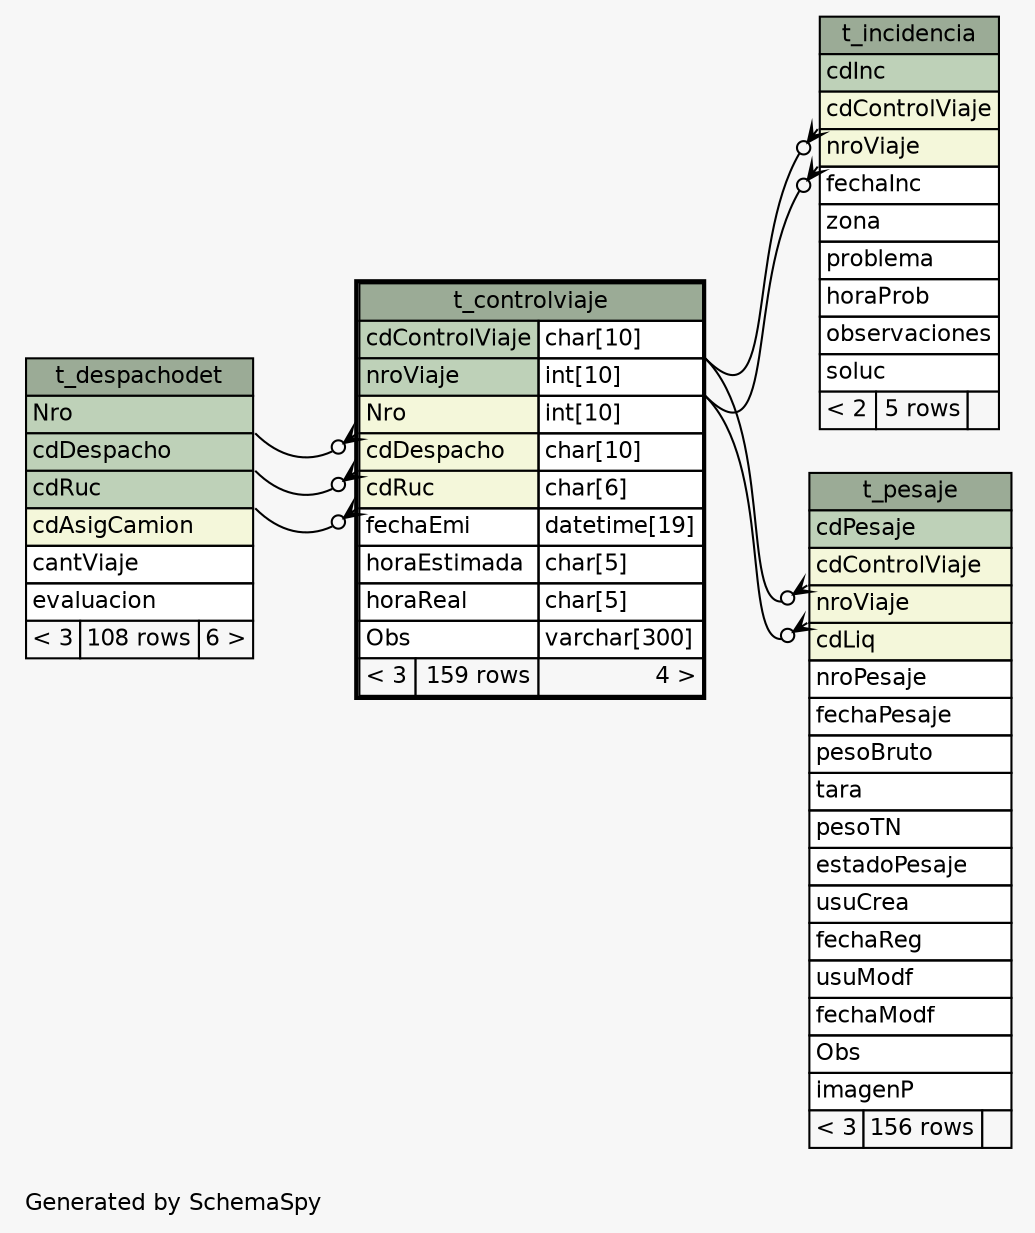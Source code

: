 // dot null on Windows 7 6.1
// SchemaSpy rev 590
digraph "oneDegreeRelationshipsDiagram" {
  graph [
    rankdir="RL"
    bgcolor="#f7f7f7"
    label="\nGenerated by SchemaSpy"
    labeljust="l"
    nodesep="0.18"
    ranksep="0.46"
    fontname="Helvetica"
    fontsize="11"
  ];
  node [
    fontname="Helvetica"
    fontsize="11"
    shape="plaintext"
  ];
  edge [
    arrowsize="0.8"
  ];
  "t_controlviaje":"cdDespacho":sw -> "t_despachodet":"cdDespacho":se [arrowhead=none dir=back arrowtail=crowodot];
  "t_controlviaje":"cdRuc":sw -> "t_despachodet":"cdRuc":se [arrowhead=none dir=back arrowtail=crowodot];
  "t_controlviaje":"Nro":sw -> "t_despachodet":"Nro":se [arrowhead=none dir=back arrowtail=crowodot];
  "t_incidencia":"cdControlViaje":sw -> "t_controlviaje":"cdControlViaje.type":se [arrowhead=none dir=back arrowtail=crowodot];
  "t_incidencia":"nroViaje":sw -> "t_controlviaje":"nroViaje.type":se [arrowhead=none dir=back arrowtail=crowodot];
  "t_pesaje":"cdControlViaje":sw -> "t_controlviaje":"cdControlViaje.type":se [arrowhead=none dir=back arrowtail=crowodot];
  "t_pesaje":"nroViaje":sw -> "t_controlviaje":"nroViaje.type":se [arrowhead=none dir=back arrowtail=crowodot];
  "t_controlviaje" [
    label=<
    <TABLE BORDER="2" CELLBORDER="1" CELLSPACING="0" BGCOLOR="#ffffff">
      <TR><TD COLSPAN="3" BGCOLOR="#9bab96" ALIGN="CENTER">t_controlviaje</TD></TR>
      <TR><TD PORT="cdControlViaje" COLSPAN="2" BGCOLOR="#bed1b8" ALIGN="LEFT">cdControlViaje</TD><TD PORT="cdControlViaje.type" ALIGN="LEFT">char[10]</TD></TR>
      <TR><TD PORT="nroViaje" COLSPAN="2" BGCOLOR="#bed1b8" ALIGN="LEFT">nroViaje</TD><TD PORT="nroViaje.type" ALIGN="LEFT">int[10]</TD></TR>
      <TR><TD PORT="Nro" COLSPAN="2" BGCOLOR="#f4f7da" ALIGN="LEFT">Nro</TD><TD PORT="Nro.type" ALIGN="LEFT">int[10]</TD></TR>
      <TR><TD PORT="cdDespacho" COLSPAN="2" BGCOLOR="#f4f7da" ALIGN="LEFT">cdDespacho</TD><TD PORT="cdDespacho.type" ALIGN="LEFT">char[10]</TD></TR>
      <TR><TD PORT="cdRuc" COLSPAN="2" BGCOLOR="#f4f7da" ALIGN="LEFT">cdRuc</TD><TD PORT="cdRuc.type" ALIGN="LEFT">char[6]</TD></TR>
      <TR><TD PORT="fechaEmi" COLSPAN="2" ALIGN="LEFT">fechaEmi</TD><TD PORT="fechaEmi.type" ALIGN="LEFT">datetime[19]</TD></TR>
      <TR><TD PORT="horaEstimada" COLSPAN="2" ALIGN="LEFT">horaEstimada</TD><TD PORT="horaEstimada.type" ALIGN="LEFT">char[5]</TD></TR>
      <TR><TD PORT="horaReal" COLSPAN="2" ALIGN="LEFT">horaReal</TD><TD PORT="horaReal.type" ALIGN="LEFT">char[5]</TD></TR>
      <TR><TD PORT="Obs" COLSPAN="2" ALIGN="LEFT">Obs</TD><TD PORT="Obs.type" ALIGN="LEFT">varchar[300]</TD></TR>
      <TR><TD ALIGN="LEFT" BGCOLOR="#f7f7f7">&lt; 3</TD><TD ALIGN="RIGHT" BGCOLOR="#f7f7f7">159 rows</TD><TD ALIGN="RIGHT" BGCOLOR="#f7f7f7">4 &gt;</TD></TR>
    </TABLE>>
    URL="t_controlviaje.html"
    tooltip="t_controlviaje"
  ];
  "t_despachodet" [
    label=<
    <TABLE BORDER="0" CELLBORDER="1" CELLSPACING="0" BGCOLOR="#ffffff">
      <TR><TD COLSPAN="3" BGCOLOR="#9bab96" ALIGN="CENTER">t_despachodet</TD></TR>
      <TR><TD PORT="Nro" COLSPAN="3" BGCOLOR="#bed1b8" ALIGN="LEFT">Nro</TD></TR>
      <TR><TD PORT="cdDespacho" COLSPAN="3" BGCOLOR="#bed1b8" ALIGN="LEFT">cdDespacho</TD></TR>
      <TR><TD PORT="cdRuc" COLSPAN="3" BGCOLOR="#bed1b8" ALIGN="LEFT">cdRuc</TD></TR>
      <TR><TD PORT="cdAsigCamion" COLSPAN="3" BGCOLOR="#f4f7da" ALIGN="LEFT">cdAsigCamion</TD></TR>
      <TR><TD PORT="cantViaje" COLSPAN="3" ALIGN="LEFT">cantViaje</TD></TR>
      <TR><TD PORT="evaluacion" COLSPAN="3" ALIGN="LEFT">evaluacion</TD></TR>
      <TR><TD ALIGN="LEFT" BGCOLOR="#f7f7f7">&lt; 3</TD><TD ALIGN="RIGHT" BGCOLOR="#f7f7f7">108 rows</TD><TD ALIGN="RIGHT" BGCOLOR="#f7f7f7">6 &gt;</TD></TR>
    </TABLE>>
    URL="t_despachodet.html"
    tooltip="t_despachodet"
  ];
  "t_incidencia" [
    label=<
    <TABLE BORDER="0" CELLBORDER="1" CELLSPACING="0" BGCOLOR="#ffffff">
      <TR><TD COLSPAN="3" BGCOLOR="#9bab96" ALIGN="CENTER">t_incidencia</TD></TR>
      <TR><TD PORT="cdInc" COLSPAN="3" BGCOLOR="#bed1b8" ALIGN="LEFT">cdInc</TD></TR>
      <TR><TD PORT="cdControlViaje" COLSPAN="3" BGCOLOR="#f4f7da" ALIGN="LEFT">cdControlViaje</TD></TR>
      <TR><TD PORT="nroViaje" COLSPAN="3" BGCOLOR="#f4f7da" ALIGN="LEFT">nroViaje</TD></TR>
      <TR><TD PORT="fechaInc" COLSPAN="3" ALIGN="LEFT">fechaInc</TD></TR>
      <TR><TD PORT="zona" COLSPAN="3" ALIGN="LEFT">zona</TD></TR>
      <TR><TD PORT="problema" COLSPAN="3" ALIGN="LEFT">problema</TD></TR>
      <TR><TD PORT="horaProb" COLSPAN="3" ALIGN="LEFT">horaProb</TD></TR>
      <TR><TD PORT="observaciones" COLSPAN="3" ALIGN="LEFT">observaciones</TD></TR>
      <TR><TD PORT="soluc" COLSPAN="3" ALIGN="LEFT">soluc</TD></TR>
      <TR><TD ALIGN="LEFT" BGCOLOR="#f7f7f7">&lt; 2</TD><TD ALIGN="RIGHT" BGCOLOR="#f7f7f7">5 rows</TD><TD ALIGN="RIGHT" BGCOLOR="#f7f7f7">  </TD></TR>
    </TABLE>>
    URL="t_incidencia.html"
    tooltip="t_incidencia"
  ];
  "t_pesaje" [
    label=<
    <TABLE BORDER="0" CELLBORDER="1" CELLSPACING="0" BGCOLOR="#ffffff">
      <TR><TD COLSPAN="3" BGCOLOR="#9bab96" ALIGN="CENTER">t_pesaje</TD></TR>
      <TR><TD PORT="cdPesaje" COLSPAN="3" BGCOLOR="#bed1b8" ALIGN="LEFT">cdPesaje</TD></TR>
      <TR><TD PORT="cdControlViaje" COLSPAN="3" BGCOLOR="#f4f7da" ALIGN="LEFT">cdControlViaje</TD></TR>
      <TR><TD PORT="nroViaje" COLSPAN="3" BGCOLOR="#f4f7da" ALIGN="LEFT">nroViaje</TD></TR>
      <TR><TD PORT="cdLiq" COLSPAN="3" BGCOLOR="#f4f7da" ALIGN="LEFT">cdLiq</TD></TR>
      <TR><TD PORT="nroPesaje" COLSPAN="3" ALIGN="LEFT">nroPesaje</TD></TR>
      <TR><TD PORT="fechaPesaje" COLSPAN="3" ALIGN="LEFT">fechaPesaje</TD></TR>
      <TR><TD PORT="pesoBruto" COLSPAN="3" ALIGN="LEFT">pesoBruto</TD></TR>
      <TR><TD PORT="tara" COLSPAN="3" ALIGN="LEFT">tara</TD></TR>
      <TR><TD PORT="pesoTN" COLSPAN="3" ALIGN="LEFT">pesoTN</TD></TR>
      <TR><TD PORT="estadoPesaje" COLSPAN="3" ALIGN="LEFT">estadoPesaje</TD></TR>
      <TR><TD PORT="usuCrea" COLSPAN="3" ALIGN="LEFT">usuCrea</TD></TR>
      <TR><TD PORT="fechaReg" COLSPAN="3" ALIGN="LEFT">fechaReg</TD></TR>
      <TR><TD PORT="usuModf" COLSPAN="3" ALIGN="LEFT">usuModf</TD></TR>
      <TR><TD PORT="fechaModf" COLSPAN="3" ALIGN="LEFT">fechaModf</TD></TR>
      <TR><TD PORT="Obs" COLSPAN="3" ALIGN="LEFT">Obs</TD></TR>
      <TR><TD PORT="imagenP" COLSPAN="3" ALIGN="LEFT">imagenP</TD></TR>
      <TR><TD ALIGN="LEFT" BGCOLOR="#f7f7f7">&lt; 3</TD><TD ALIGN="RIGHT" BGCOLOR="#f7f7f7">156 rows</TD><TD ALIGN="RIGHT" BGCOLOR="#f7f7f7">  </TD></TR>
    </TABLE>>
    URL="t_pesaje.html"
    tooltip="t_pesaje"
  ];
}
